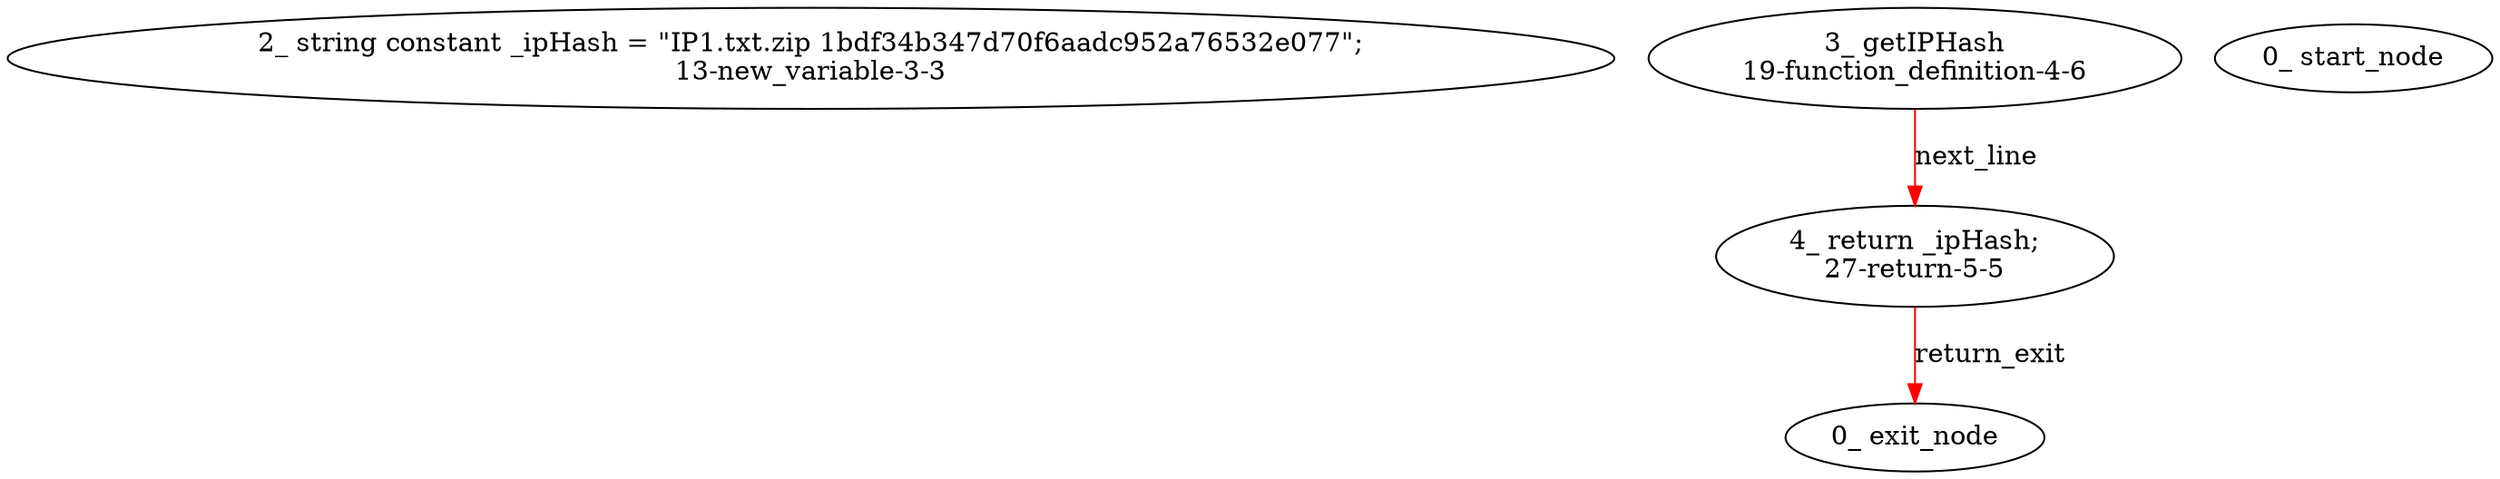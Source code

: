 digraph  {
13 [label="2_ string constant _ipHash = \"IP1.txt.zip 1bdf34b347d70f6aadc952a76532e077\";\n13-new_variable-3-3", type_label=new_variable];
19 [label="3_ getIPHash\n19-function_definition-4-6", type_label=function_definition];
27 [label="4_ return _ipHash;\n27-return-5-5", type_label=return];
1 [label="0_ start_node", type_label=start];
2 [label="0_ exit_node", type_label=exit];
19 -> 27  [color=red, controlflow_type=next_line, edge_type=CFG_edge, key=0, label=next_line];
27 -> 2  [color=red, controlflow_type=return_exit, edge_type=CFG_edge, key=0, label=return_exit];
}
